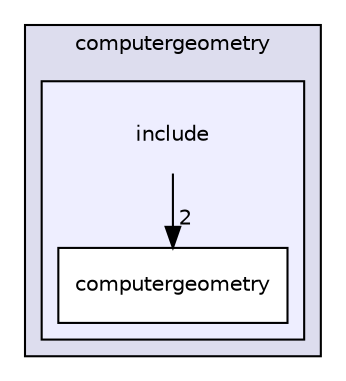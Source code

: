 digraph "NANA/modules/computergeometry/include" {
  compound=true
  node [ fontsize="10", fontname="Helvetica"];
  edge [ labelfontsize="10", labelfontname="Helvetica"];
  subgraph clusterdir_a0034a2e1eb347b72447d7288fcbeb40 {
    graph [ bgcolor="#ddddee", pencolor="black", label="computergeometry" fontname="Helvetica", fontsize="10", URL="dir_a0034a2e1eb347b72447d7288fcbeb40.html"]
  subgraph clusterdir_fb7eaad88856202e42e495fe4c640ce2 {
    graph [ bgcolor="#eeeeff", pencolor="black", label="" URL="dir_fb7eaad88856202e42e495fe4c640ce2.html"];
    dir_fb7eaad88856202e42e495fe4c640ce2 [shape=plaintext label="include"];
  dir_818d925d127edf1f832d988170f0690d [shape=box label="computergeometry" fillcolor="white" style="filled" URL="dir_818d925d127edf1f832d988170f0690d.html"];
  }
  }
  dir_fb7eaad88856202e42e495fe4c640ce2->dir_818d925d127edf1f832d988170f0690d [headlabel="2", labeldistance=1.5 headhref="dir_000003_000004.html"];
}
